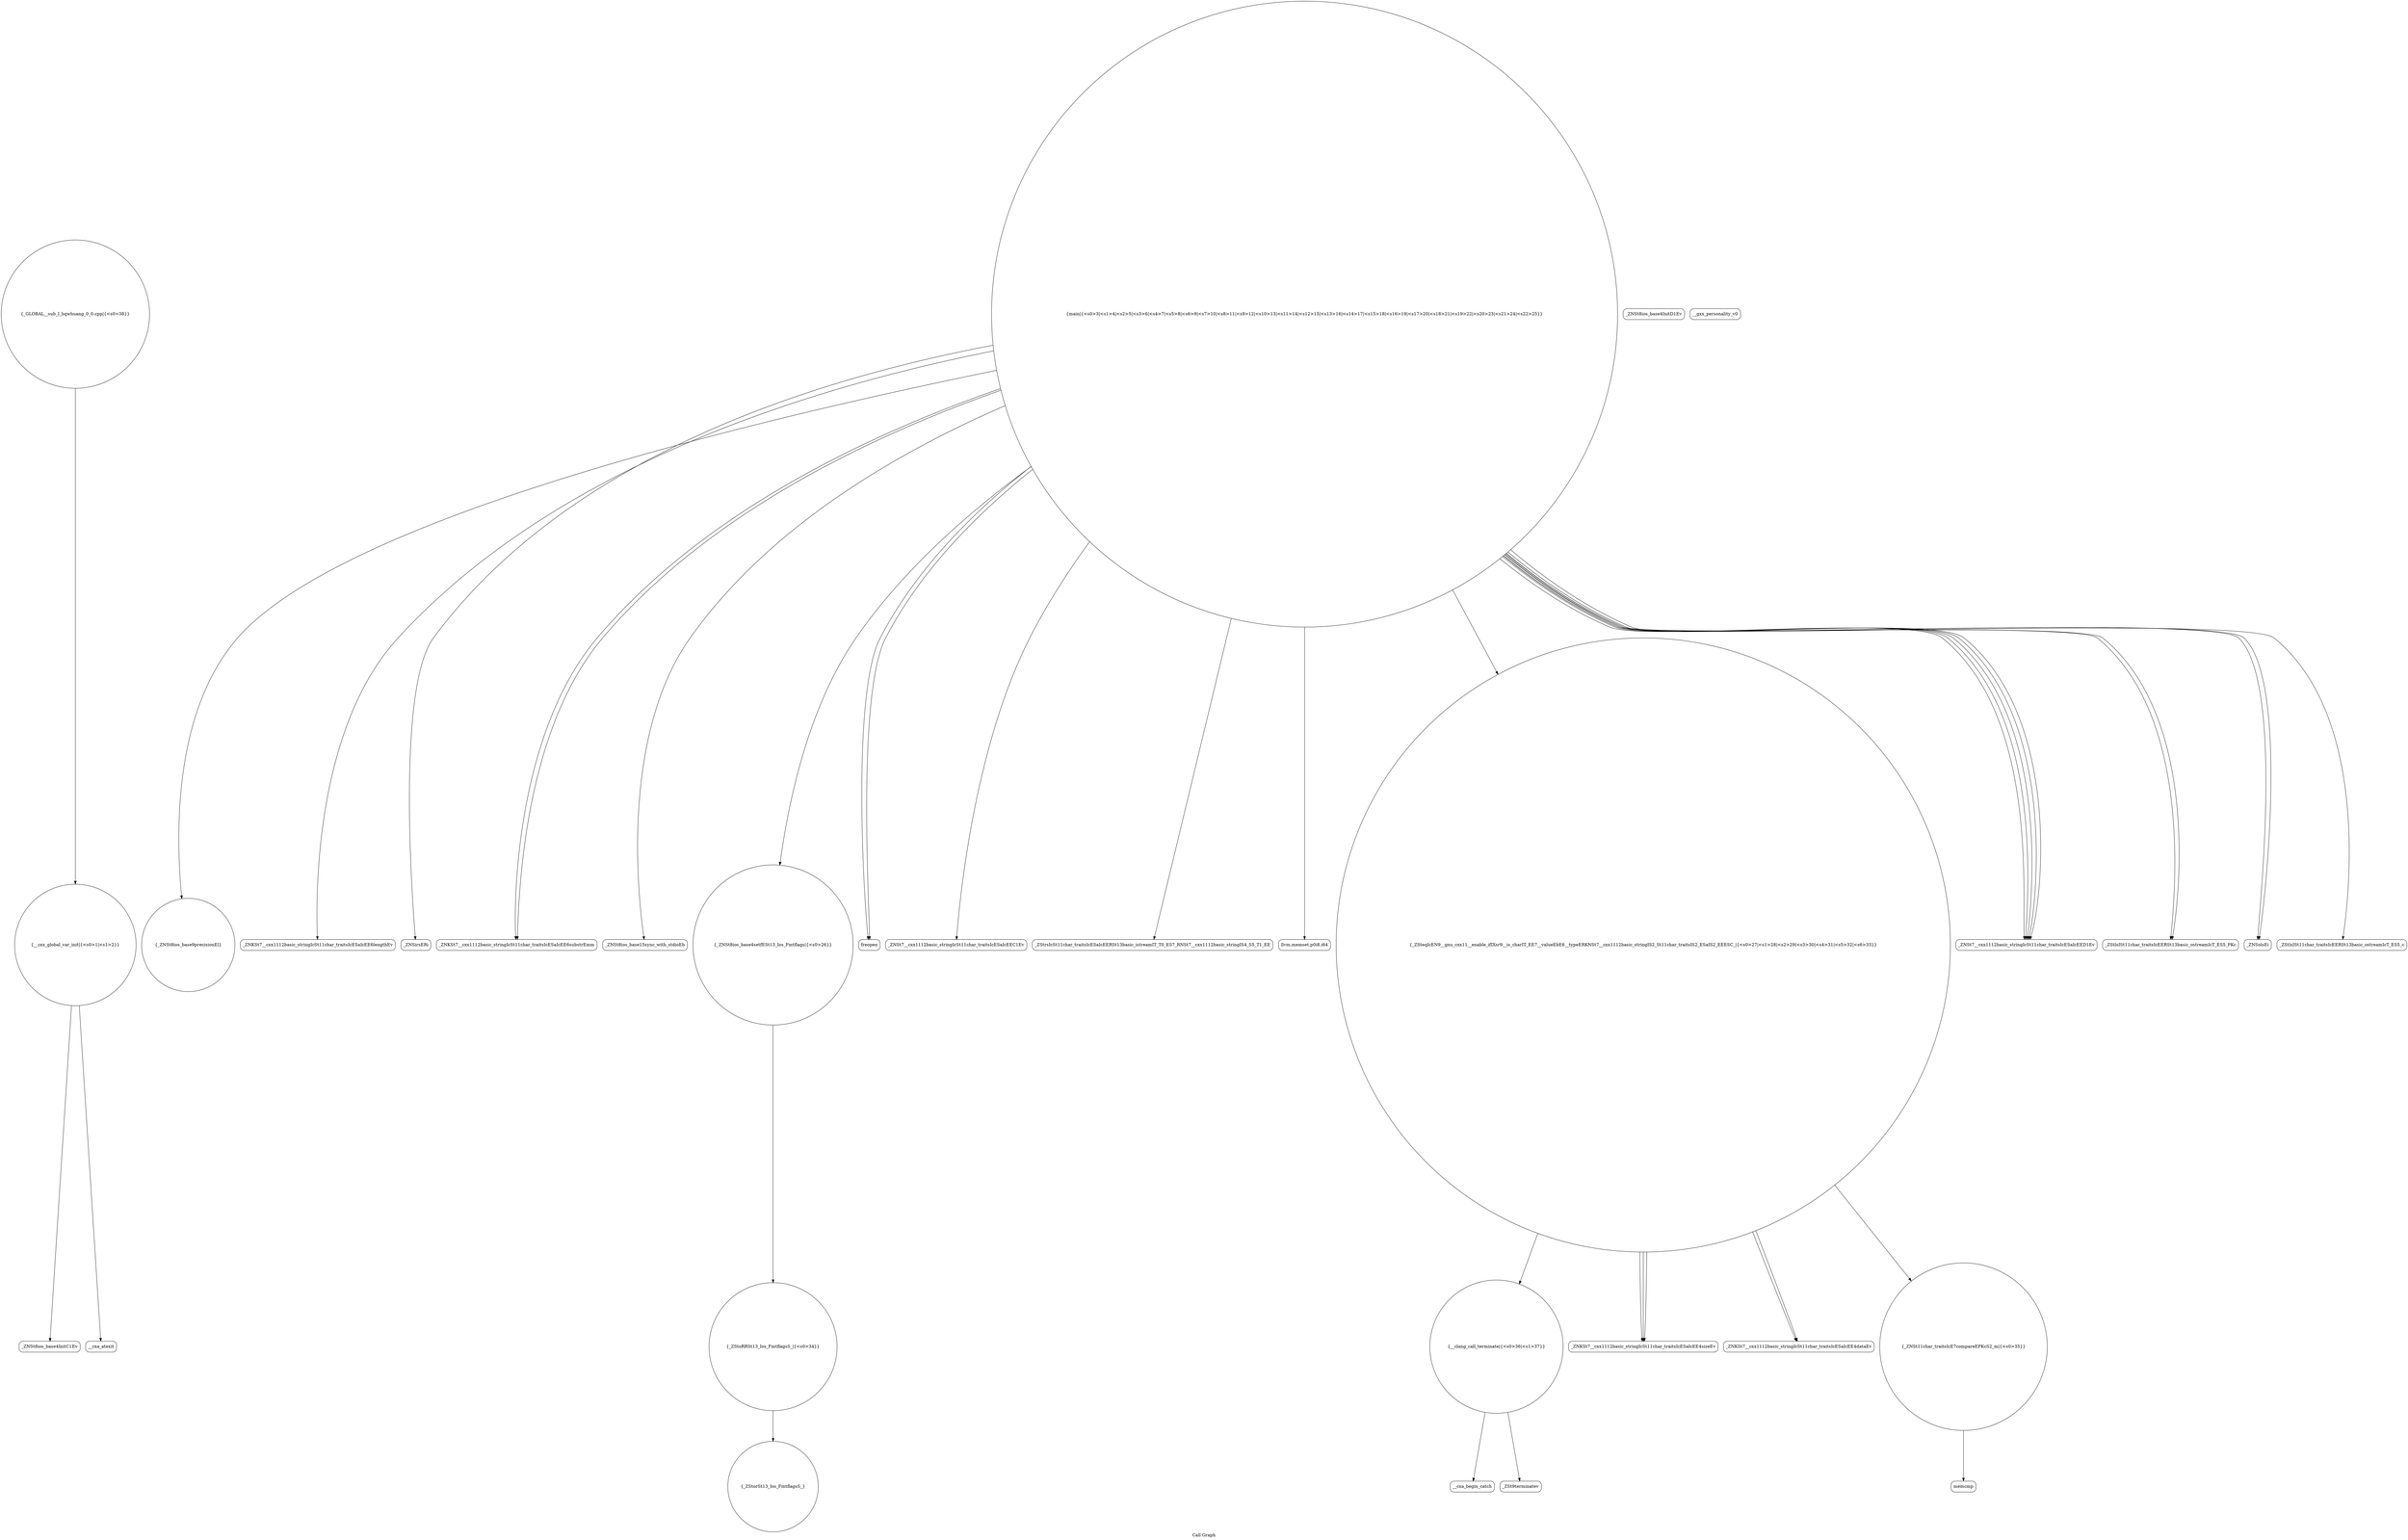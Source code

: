 digraph "Call Graph" {
	label="Call Graph";

	Node0x5628be3ceb80 [shape=record,shape=circle,label="{__cxx_global_var_init|{<s0>1|<s1>2}}"];
	Node0x5628be3ceb80:s0 -> Node0x5628be3cf010[color=black];
	Node0x5628be3ceb80:s1 -> Node0x5628be3cf110[color=black];
	Node0x5628be3cfc90 [shape=record,shape=circle,label="{__clang_call_terminate|{<s0>36|<s1>37}}"];
	Node0x5628be3cfc90:s0 -> Node0x5628be3cfd10[color=black];
	Node0x5628be3cfc90:s1 -> Node0x5628be3cfd90[color=black];
	Node0x5628be3cf310 [shape=record,shape=circle,label="{_ZNSt8ios_base9precisionEl}"];
	Node0x5628be3cf690 [shape=record,shape=Mrecord,label="{_ZNKSt7__cxx1112basic_stringIcSt11char_traitsIcESaIcEE6lengthEv}"];
	Node0x5628be3cfa10 [shape=record,shape=circle,label="{_ZStoRRSt13_Ios_FmtflagsS_|{<s0>34}}"];
	Node0x5628be3cfa10:s0 -> Node0x5628be3cfa90[color=black];
	Node0x5628be3cf090 [shape=record,shape=Mrecord,label="{_ZNSt8ios_base4InitD1Ev}"];
	Node0x5628be3cfd90 [shape=record,shape=Mrecord,label="{_ZSt9terminatev}"];
	Node0x5628be3cf410 [shape=record,shape=Mrecord,label="{_ZNSirsERi}"];
	Node0x5628be3cf790 [shape=record,shape=Mrecord,label="{_ZNKSt7__cxx1112basic_stringIcSt11char_traitsIcESaIcEE6substrEmm}"];
	Node0x5628be3cfb10 [shape=record,shape=Mrecord,label="{_ZNKSt7__cxx1112basic_stringIcSt11char_traitsIcESaIcEE4sizeEv}"];
	Node0x5628be3cf190 [shape=record,shape=circle,label="{main|{<s0>3|<s1>4|<s2>5|<s3>6|<s4>7|<s5>8|<s6>9|<s7>10|<s8>11|<s9>12|<s10>13|<s11>14|<s12>15|<s13>16|<s14>17|<s15>18|<s16>19|<s17>20|<s18>21|<s19>22|<s20>23|<s21>24|<s22>25}}"];
	Node0x5628be3cf190:s0 -> Node0x5628be3cf210[color=black];
	Node0x5628be3cf190:s1 -> Node0x5628be3cf290[color=black];
	Node0x5628be3cf190:s2 -> Node0x5628be3cf310[color=black];
	Node0x5628be3cf190:s3 -> Node0x5628be3cf390[color=black];
	Node0x5628be3cf190:s4 -> Node0x5628be3cf390[color=black];
	Node0x5628be3cf190:s5 -> Node0x5628be3cf410[color=black];
	Node0x5628be3cf190:s6 -> Node0x5628be3cf490[color=black];
	Node0x5628be3cf190:s7 -> Node0x5628be3cf510[color=black];
	Node0x5628be3cf190:s8 -> Node0x5628be3cf610[color=black];
	Node0x5628be3cf190:s9 -> Node0x5628be3cf690[color=black];
	Node0x5628be3cf190:s10 -> Node0x5628be3cf790[color=black];
	Node0x5628be3cf190:s11 -> Node0x5628be3cf790[color=black];
	Node0x5628be3cf190:s12 -> Node0x5628be3cf710[color=black];
	Node0x5628be3cf190:s13 -> Node0x5628be3cf810[color=black];
	Node0x5628be3cf190:s14 -> Node0x5628be3cf810[color=black];
	Node0x5628be3cf190:s15 -> Node0x5628be3cf810[color=black];
	Node0x5628be3cf190:s16 -> Node0x5628be3cf910[color=black];
	Node0x5628be3cf190:s17 -> Node0x5628be3cf990[color=black];
	Node0x5628be3cf190:s18 -> Node0x5628be3cf910[color=black];
	Node0x5628be3cf190:s19 -> Node0x5628be3cf990[color=black];
	Node0x5628be3cf190:s20 -> Node0x5628be3cf890[color=black];
	Node0x5628be3cf190:s21 -> Node0x5628be3cf810[color=black];
	Node0x5628be3cf190:s22 -> Node0x5628be3cf810[color=black];
	Node0x5628be3cfe90 [shape=record,shape=circle,label="{_GLOBAL__sub_I_hqwhuang_0_0.cpp|{<s0>38}}"];
	Node0x5628be3cfe90:s0 -> Node0x5628be3ceb80[color=black];
	Node0x5628be3cf510 [shape=record,shape=Mrecord,label="{_ZStrsIcSt11char_traitsIcESaIcEERSt13basic_istreamIT_T0_ES7_RNSt7__cxx1112basic_stringIS4_S5_T1_EE}"];
	Node0x5628be3cf890 [shape=record,shape=Mrecord,label="{_ZStlsISt11char_traitsIcEERSt13basic_ostreamIcT_ES5_c}"];
	Node0x5628be3cfc10 [shape=record,shape=Mrecord,label="{_ZNKSt7__cxx1112basic_stringIcSt11char_traitsIcESaIcEE4dataEv}"];
	Node0x5628be3cf290 [shape=record,shape=circle,label="{_ZNSt8ios_base4setfESt13_Ios_Fmtflags|{<s0>26}}"];
	Node0x5628be3cf290:s0 -> Node0x5628be3cfa10[color=black];
	Node0x5628be3cf610 [shape=record,shape=Mrecord,label="{llvm.memset.p0i8.i64}"];
	Node0x5628be3cf990 [shape=record,shape=Mrecord,label="{_ZNSolsEi}"];
	Node0x5628be3cf010 [shape=record,shape=Mrecord,label="{_ZNSt8ios_base4InitC1Ev}"];
	Node0x5628be3cfd10 [shape=record,shape=Mrecord,label="{__cxa_begin_catch}"];
	Node0x5628be3cf390 [shape=record,shape=Mrecord,label="{freopen}"];
	Node0x5628be3cf710 [shape=record,shape=circle,label="{_ZSteqIcEN9__gnu_cxx11__enable_ifIXsr9__is_charIT_EE7__valueEbE6__typeERKNSt7__cxx1112basic_stringIS2_St11char_traitsIS2_ESaIS2_EEESC_|{<s0>27|<s1>28|<s2>29|<s3>30|<s4>31|<s5>32|<s6>33}}"];
	Node0x5628be3cf710:s0 -> Node0x5628be3cfb10[color=black];
	Node0x5628be3cf710:s1 -> Node0x5628be3cfb10[color=black];
	Node0x5628be3cf710:s2 -> Node0x5628be3cfc10[color=black];
	Node0x5628be3cf710:s3 -> Node0x5628be3cfc10[color=black];
	Node0x5628be3cf710:s4 -> Node0x5628be3cfb10[color=black];
	Node0x5628be3cf710:s5 -> Node0x5628be3cfb90[color=black];
	Node0x5628be3cf710:s6 -> Node0x5628be3cfc90[color=black];
	Node0x5628be3cfa90 [shape=record,shape=circle,label="{_ZStorSt13_Ios_FmtflagsS_}"];
	Node0x5628be3cf110 [shape=record,shape=Mrecord,label="{__cxa_atexit}"];
	Node0x5628be3cfe10 [shape=record,shape=Mrecord,label="{memcmp}"];
	Node0x5628be3cf490 [shape=record,shape=Mrecord,label="{_ZNSt7__cxx1112basic_stringIcSt11char_traitsIcESaIcEEC1Ev}"];
	Node0x5628be3cf810 [shape=record,shape=Mrecord,label="{_ZNSt7__cxx1112basic_stringIcSt11char_traitsIcESaIcEED1Ev}"];
	Node0x5628be3cfb90 [shape=record,shape=circle,label="{_ZNSt11char_traitsIcE7compareEPKcS2_m|{<s0>35}}"];
	Node0x5628be3cfb90:s0 -> Node0x5628be3cfe10[color=black];
	Node0x5628be3cf210 [shape=record,shape=Mrecord,label="{_ZNSt8ios_base15sync_with_stdioEb}"];
	Node0x5628be3cf590 [shape=record,shape=Mrecord,label="{__gxx_personality_v0}"];
	Node0x5628be3cf910 [shape=record,shape=Mrecord,label="{_ZStlsISt11char_traitsIcEERSt13basic_ostreamIcT_ES5_PKc}"];
}
